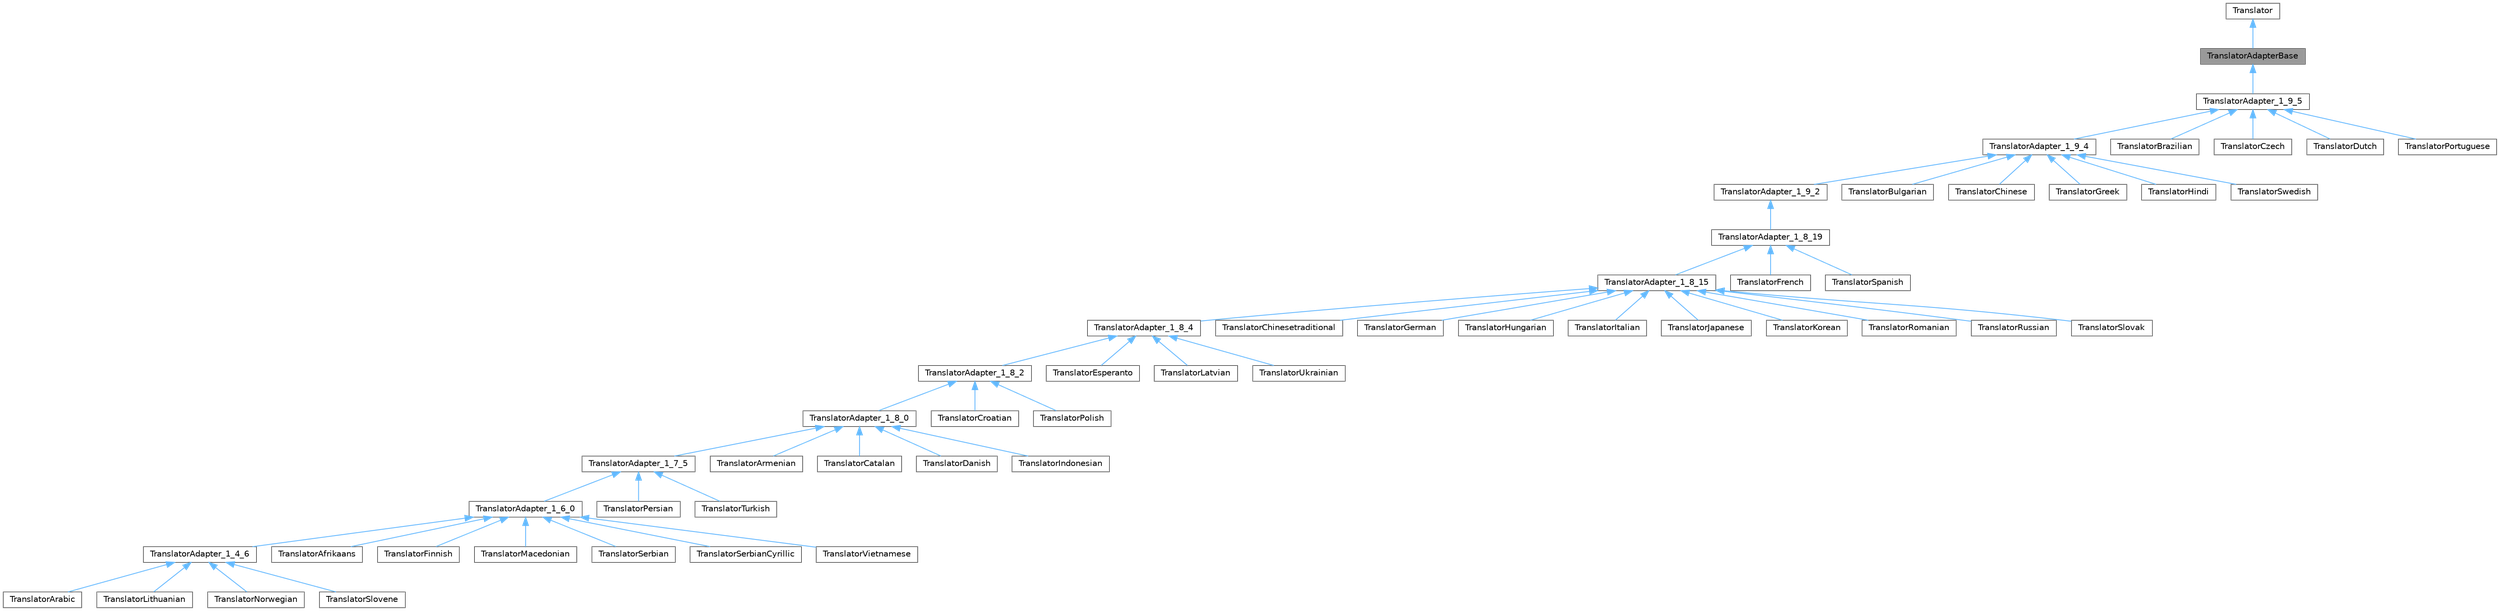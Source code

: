 digraph "TranslatorAdapterBase"
{
 // INTERACTIVE_SVG=YES
 // LATEX_PDF_SIZE
  bgcolor="transparent";
  edge [fontname=Helvetica,fontsize=10,labelfontname=Helvetica,labelfontsize=10];
  node [fontname=Helvetica,fontsize=10,shape=box,height=0.2,width=0.4];
  Node1 [label="TranslatorAdapterBase",height=0.2,width=0.4,color="gray40", fillcolor="grey60", style="filled", fontcolor="black",tooltip="Base of the translator adapter tree."];
  Node2 -> Node1 [dir="back",color="steelblue1",style="solid"];
  Node2 [label="Translator",height=0.2,width=0.4,color="gray40", fillcolor="white", style="filled",URL="$d8/dfb/class_translator.html",tooltip="Abstract base class for all translatable text fragments."];
  Node1 -> Node3 [dir="back",color="steelblue1",style="solid"];
  Node3 [label="TranslatorAdapter_1_9_5",height=0.2,width=0.4,color="gray40", fillcolor="white", style="filled",URL="$dd/dba/class_translator_adapter__1__9__5.html",tooltip=" "];
  Node3 -> Node4 [dir="back",color="steelblue1",style="solid"];
  Node4 [label="TranslatorAdapter_1_9_4",height=0.2,width=0.4,color="gray40", fillcolor="white", style="filled",URL="$d0/d33/class_translator_adapter__1__9__4.html",tooltip=" "];
  Node4 -> Node5 [dir="back",color="steelblue1",style="solid"];
  Node5 [label="TranslatorAdapter_1_9_2",height=0.2,width=0.4,color="gray40", fillcolor="white", style="filled",URL="$d3/d2e/class_translator_adapter__1__9__2.html",tooltip=" "];
  Node5 -> Node6 [dir="back",color="steelblue1",style="solid"];
  Node6 [label="TranslatorAdapter_1_8_19",height=0.2,width=0.4,color="gray40", fillcolor="white", style="filled",URL="$de/dde/class_translator_adapter__1__8__19.html",tooltip=" "];
  Node6 -> Node7 [dir="back",color="steelblue1",style="solid"];
  Node7 [label="TranslatorAdapter_1_8_15",height=0.2,width=0.4,color="gray40", fillcolor="white", style="filled",URL="$d4/d2e/class_translator_adapter__1__8__15.html",tooltip=" "];
  Node7 -> Node8 [dir="back",color="steelblue1",style="solid"];
  Node8 [label="TranslatorAdapter_1_8_4",height=0.2,width=0.4,color="gray40", fillcolor="white", style="filled",URL="$de/d2f/class_translator_adapter__1__8__4.html",tooltip=" "];
  Node8 -> Node9 [dir="back",color="steelblue1",style="solid"];
  Node9 [label="TranslatorAdapter_1_8_2",height=0.2,width=0.4,color="gray40", fillcolor="white", style="filled",URL="$d2/d75/class_translator_adapter__1__8__2.html",tooltip=" "];
  Node9 -> Node10 [dir="back",color="steelblue1",style="solid"];
  Node10 [label="TranslatorAdapter_1_8_0",height=0.2,width=0.4,color="gray40", fillcolor="white", style="filled",URL="$de/d49/class_translator_adapter__1__8__0.html",tooltip="Adapter class for languages that only contain translations up to version 1.8.0."];
  Node10 -> Node11 [dir="back",color="steelblue1",style="solid"];
  Node11 [label="TranslatorAdapter_1_7_5",height=0.2,width=0.4,color="gray40", fillcolor="white", style="filled",URL="$da/d24/class_translator_adapter__1__7__5.html",tooltip="Adapter class for languages that only contain translations up to version 1.7.5."];
  Node11 -> Node12 [dir="back",color="steelblue1",style="solid"];
  Node12 [label="TranslatorAdapter_1_6_0",height=0.2,width=0.4,color="gray40", fillcolor="white", style="filled",URL="$d3/da1/class_translator_adapter__1__6__0.html",tooltip="Adapter class for languages that only contain translations up to version 1.6.0."];
  Node12 -> Node13 [dir="back",color="steelblue1",style="solid"];
  Node13 [label="TranslatorAdapter_1_4_6",height=0.2,width=0.4,color="gray40", fillcolor="white", style="filled",URL="$d4/d2b/class_translator_adapter__1__4__6.html",tooltip="Adapter class for languages that only contain translations up to version 1.4.6."];
  Node13 -> Node14 [dir="back",color="steelblue1",style="solid"];
  Node14 [label="TranslatorArabic",height=0.2,width=0.4,color="gray40", fillcolor="white", style="filled",URL="$d3/de9/class_translator_arabic.html",tooltip=" "];
  Node13 -> Node15 [dir="back",color="steelblue1",style="solid"];
  Node15 [label="TranslatorLithuanian",height=0.2,width=0.4,color="gray40", fillcolor="white", style="filled",URL="$dc/d53/class_translator_lithuanian.html",tooltip=" "];
  Node13 -> Node16 [dir="back",color="steelblue1",style="solid"];
  Node16 [label="TranslatorNorwegian",height=0.2,width=0.4,color="gray40", fillcolor="white", style="filled",URL="$dd/d38/class_translator_norwegian.html",tooltip=" "];
  Node13 -> Node17 [dir="back",color="steelblue1",style="solid"];
  Node17 [label="TranslatorSlovene",height=0.2,width=0.4,color="gray40", fillcolor="white", style="filled",URL="$dd/d0b/class_translator_slovene.html",tooltip=" "];
  Node12 -> Node18 [dir="back",color="steelblue1",style="solid"];
  Node18 [label="TranslatorAfrikaans",height=0.2,width=0.4,color="gray40", fillcolor="white", style="filled",URL="$d3/d65/class_translator_afrikaans.html",tooltip=" "];
  Node12 -> Node19 [dir="back",color="steelblue1",style="solid"];
  Node19 [label="TranslatorFinnish",height=0.2,width=0.4,color="gray40", fillcolor="white", style="filled",URL="$de/df7/class_translator_finnish.html",tooltip=" "];
  Node12 -> Node20 [dir="back",color="steelblue1",style="solid"];
  Node20 [label="TranslatorMacedonian",height=0.2,width=0.4,color="gray40", fillcolor="white", style="filled",URL="$d9/ddf/class_translator_macedonian.html",tooltip=" "];
  Node12 -> Node21 [dir="back",color="steelblue1",style="solid"];
  Node21 [label="TranslatorSerbian",height=0.2,width=0.4,color="gray40", fillcolor="white", style="filled",URL="$d5/d0a/class_translator_serbian.html",tooltip=" "];
  Node12 -> Node22 [dir="back",color="steelblue1",style="solid"];
  Node22 [label="TranslatorSerbianCyrillic",height=0.2,width=0.4,color="gray40", fillcolor="white", style="filled",URL="$dc/d03/class_translator_serbian_cyrillic.html",tooltip=" "];
  Node12 -> Node23 [dir="back",color="steelblue1",style="solid"];
  Node23 [label="TranslatorVietnamese",height=0.2,width=0.4,color="gray40", fillcolor="white", style="filled",URL="$df/d20/class_translator_vietnamese.html",tooltip=" "];
  Node11 -> Node24 [dir="back",color="steelblue1",style="solid"];
  Node24 [label="TranslatorPersian",height=0.2,width=0.4,color="gray40", fillcolor="white", style="filled",URL="$d5/d43/class_translator_persian.html",tooltip=" "];
  Node11 -> Node25 [dir="back",color="steelblue1",style="solid"];
  Node25 [label="TranslatorTurkish",height=0.2,width=0.4,color="gray40", fillcolor="white", style="filled",URL="$dd/d80/class_translator_turkish.html",tooltip=" "];
  Node10 -> Node26 [dir="back",color="steelblue1",style="solid"];
  Node26 [label="TranslatorArmenian",height=0.2,width=0.4,color="gray40", fillcolor="white", style="filled",URL="$da/db8/class_translator_armenian.html",tooltip=" "];
  Node10 -> Node27 [dir="back",color="steelblue1",style="solid"];
  Node27 [label="TranslatorCatalan",height=0.2,width=0.4,color="gray40", fillcolor="white", style="filled",URL="$d9/dc1/class_translator_catalan.html",tooltip=" "];
  Node10 -> Node28 [dir="back",color="steelblue1",style="solid"];
  Node28 [label="TranslatorDanish",height=0.2,width=0.4,color="gray40", fillcolor="white", style="filled",URL="$d7/d21/class_translator_danish.html",tooltip=" "];
  Node10 -> Node29 [dir="back",color="steelblue1",style="solid"];
  Node29 [label="TranslatorIndonesian",height=0.2,width=0.4,color="gray40", fillcolor="white", style="filled",URL="$df/dc8/class_translator_indonesian.html",tooltip=" "];
  Node9 -> Node30 [dir="back",color="steelblue1",style="solid"];
  Node30 [label="TranslatorCroatian",height=0.2,width=0.4,color="gray40", fillcolor="white", style="filled",URL="$d9/d82/class_translator_croatian.html",tooltip=" "];
  Node9 -> Node31 [dir="back",color="steelblue1",style="solid"];
  Node31 [label="TranslatorPolish",height=0.2,width=0.4,color="gray40", fillcolor="white", style="filled",URL="$de/d82/class_translator_polish.html",tooltip=" "];
  Node8 -> Node32 [dir="back",color="steelblue1",style="solid"];
  Node32 [label="TranslatorEsperanto",height=0.2,width=0.4,color="gray40", fillcolor="white", style="filled",URL="$d2/d07/class_translator_esperanto.html",tooltip=" "];
  Node8 -> Node33 [dir="back",color="steelblue1",style="solid"];
  Node33 [label="TranslatorLatvian",height=0.2,width=0.4,color="gray40", fillcolor="white", style="filled",URL="$d8/d83/class_translator_latvian.html",tooltip=" "];
  Node8 -> Node34 [dir="back",color="steelblue1",style="solid"];
  Node34 [label="TranslatorUkrainian",height=0.2,width=0.4,color="gray40", fillcolor="white", style="filled",URL="$d1/d56/class_translator_ukrainian.html",tooltip=" "];
  Node7 -> Node35 [dir="back",color="steelblue1",style="solid"];
  Node35 [label="TranslatorChinesetraditional",height=0.2,width=0.4,color="gray40", fillcolor="white", style="filled",URL="$dd/df6/class_translator_chinesetraditional.html",tooltip=" "];
  Node7 -> Node36 [dir="back",color="steelblue1",style="solid"];
  Node36 [label="TranslatorGerman",height=0.2,width=0.4,color="gray40", fillcolor="white", style="filled",URL="$d6/d07/class_translator_german.html",tooltip=" "];
  Node7 -> Node37 [dir="back",color="steelblue1",style="solid"];
  Node37 [label="TranslatorHungarian",height=0.2,width=0.4,color="gray40", fillcolor="white", style="filled",URL="$db/d5f/class_translator_hungarian.html",tooltip=" "];
  Node7 -> Node38 [dir="back",color="steelblue1",style="solid"];
  Node38 [label="TranslatorItalian",height=0.2,width=0.4,color="gray40", fillcolor="white", style="filled",URL="$d2/df8/class_translator_italian.html",tooltip=" "];
  Node7 -> Node39 [dir="back",color="steelblue1",style="solid"];
  Node39 [label="TranslatorJapanese",height=0.2,width=0.4,color="gray40", fillcolor="white", style="filled",URL="$d1/d6a/class_translator_japanese.html",tooltip=" "];
  Node7 -> Node40 [dir="back",color="steelblue1",style="solid"];
  Node40 [label="TranslatorKorean",height=0.2,width=0.4,color="gray40", fillcolor="white", style="filled",URL="$db/dcc/class_translator_korean.html",tooltip=" "];
  Node7 -> Node41 [dir="back",color="steelblue1",style="solid"];
  Node41 [label="TranslatorRomanian",height=0.2,width=0.4,color="gray40", fillcolor="white", style="filled",URL="$da/d32/class_translator_romanian.html",tooltip=" "];
  Node7 -> Node42 [dir="back",color="steelblue1",style="solid"];
  Node42 [label="TranslatorRussian",height=0.2,width=0.4,color="gray40", fillcolor="white", style="filled",URL="$d0/dab/class_translator_russian.html",tooltip=" "];
  Node7 -> Node43 [dir="back",color="steelblue1",style="solid"];
  Node43 [label="TranslatorSlovak",height=0.2,width=0.4,color="gray40", fillcolor="white", style="filled",URL="$d2/d53/class_translator_slovak.html",tooltip=" "];
  Node6 -> Node44 [dir="back",color="steelblue1",style="solid"];
  Node44 [label="TranslatorFrench",height=0.2,width=0.4,color="gray40", fillcolor="white", style="filled",URL="$da/d1a/class_translator_french.html",tooltip=" "];
  Node6 -> Node45 [dir="back",color="steelblue1",style="solid"];
  Node45 [label="TranslatorSpanish",height=0.2,width=0.4,color="gray40", fillcolor="white", style="filled",URL="$dc/d44/class_translator_spanish.html",tooltip=" "];
  Node4 -> Node46 [dir="back",color="steelblue1",style="solid"];
  Node46 [label="TranslatorBulgarian",height=0.2,width=0.4,color="gray40", fillcolor="white", style="filled",URL="$da/dbb/class_translator_bulgarian.html",tooltip=" "];
  Node4 -> Node47 [dir="back",color="steelblue1",style="solid"];
  Node47 [label="TranslatorChinese",height=0.2,width=0.4,color="gray40", fillcolor="white", style="filled",URL="$d6/db6/class_translator_chinese.html",tooltip=" "];
  Node4 -> Node48 [dir="back",color="steelblue1",style="solid"];
  Node48 [label="TranslatorGreek",height=0.2,width=0.4,color="gray40", fillcolor="white", style="filled",URL="$df/d75/class_translator_greek.html",tooltip=" "];
  Node4 -> Node49 [dir="back",color="steelblue1",style="solid"];
  Node49 [label="TranslatorHindi",height=0.2,width=0.4,color="gray40", fillcolor="white", style="filled",URL="$d1/d8a/class_translator_hindi.html",tooltip=" "];
  Node4 -> Node50 [dir="back",color="steelblue1",style="solid"];
  Node50 [label="TranslatorSwedish",height=0.2,width=0.4,color="gray40", fillcolor="white", style="filled",URL="$d5/d5c/class_translator_swedish.html",tooltip=" "];
  Node3 -> Node51 [dir="back",color="steelblue1",style="solid"];
  Node51 [label="TranslatorBrazilian",height=0.2,width=0.4,color="gray40", fillcolor="white", style="filled",URL="$d2/d4c/class_translator_brazilian.html",tooltip=" "];
  Node3 -> Node52 [dir="back",color="steelblue1",style="solid"];
  Node52 [label="TranslatorCzech",height=0.2,width=0.4,color="gray40", fillcolor="white", style="filled",URL="$dd/d8a/class_translator_czech.html",tooltip=" "];
  Node3 -> Node53 [dir="back",color="steelblue1",style="solid"];
  Node53 [label="TranslatorDutch",height=0.2,width=0.4,color="gray40", fillcolor="white", style="filled",URL="$d9/d1b/class_translator_dutch.html",tooltip=" "];
  Node3 -> Node54 [dir="back",color="steelblue1",style="solid"];
  Node54 [label="TranslatorPortuguese",height=0.2,width=0.4,color="gray40", fillcolor="white", style="filled",URL="$dc/df2/class_translator_portuguese.html",tooltip=" "];
}
